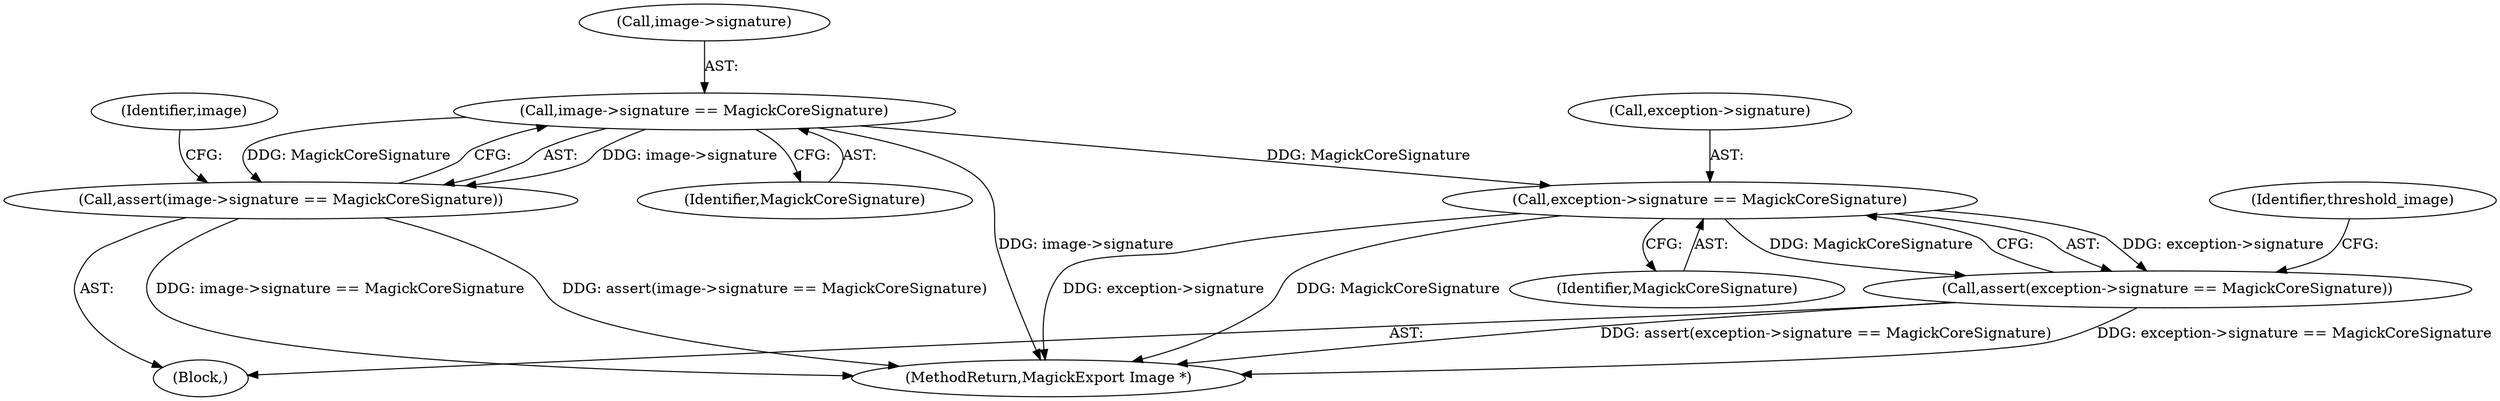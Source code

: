 digraph "0_ImageMagick6_35c7032723d85eee7318ff6c82f031fa2666b773@pointer" {
"1000123" [label="(Call,image->signature == MagickCoreSignature)"];
"1000122" [label="(Call,assert(image->signature == MagickCoreSignature))"];
"1000150" [label="(Call,exception->signature == MagickCoreSignature)"];
"1000149" [label="(Call,assert(exception->signature == MagickCoreSignature))"];
"1000154" [label="(Identifier,MagickCoreSignature)"];
"1000124" [label="(Call,image->signature)"];
"1000131" [label="(Identifier,image)"];
"1000107" [label="(Block,)"];
"1000127" [label="(Identifier,MagickCoreSignature)"];
"1000150" [label="(Call,exception->signature == MagickCoreSignature)"];
"1000122" [label="(Call,assert(image->signature == MagickCoreSignature))"];
"1000889" [label="(MethodReturn,MagickExport Image *)"];
"1000156" [label="(Identifier,threshold_image)"];
"1000151" [label="(Call,exception->signature)"];
"1000123" [label="(Call,image->signature == MagickCoreSignature)"];
"1000149" [label="(Call,assert(exception->signature == MagickCoreSignature))"];
"1000123" -> "1000122"  [label="AST: "];
"1000123" -> "1000127"  [label="CFG: "];
"1000124" -> "1000123"  [label="AST: "];
"1000127" -> "1000123"  [label="AST: "];
"1000122" -> "1000123"  [label="CFG: "];
"1000123" -> "1000889"  [label="DDG: image->signature"];
"1000123" -> "1000122"  [label="DDG: image->signature"];
"1000123" -> "1000122"  [label="DDG: MagickCoreSignature"];
"1000123" -> "1000150"  [label="DDG: MagickCoreSignature"];
"1000122" -> "1000107"  [label="AST: "];
"1000131" -> "1000122"  [label="CFG: "];
"1000122" -> "1000889"  [label="DDG: image->signature == MagickCoreSignature"];
"1000122" -> "1000889"  [label="DDG: assert(image->signature == MagickCoreSignature)"];
"1000150" -> "1000149"  [label="AST: "];
"1000150" -> "1000154"  [label="CFG: "];
"1000151" -> "1000150"  [label="AST: "];
"1000154" -> "1000150"  [label="AST: "];
"1000149" -> "1000150"  [label="CFG: "];
"1000150" -> "1000889"  [label="DDG: exception->signature"];
"1000150" -> "1000889"  [label="DDG: MagickCoreSignature"];
"1000150" -> "1000149"  [label="DDG: exception->signature"];
"1000150" -> "1000149"  [label="DDG: MagickCoreSignature"];
"1000149" -> "1000107"  [label="AST: "];
"1000156" -> "1000149"  [label="CFG: "];
"1000149" -> "1000889"  [label="DDG: assert(exception->signature == MagickCoreSignature)"];
"1000149" -> "1000889"  [label="DDG: exception->signature == MagickCoreSignature"];
}
